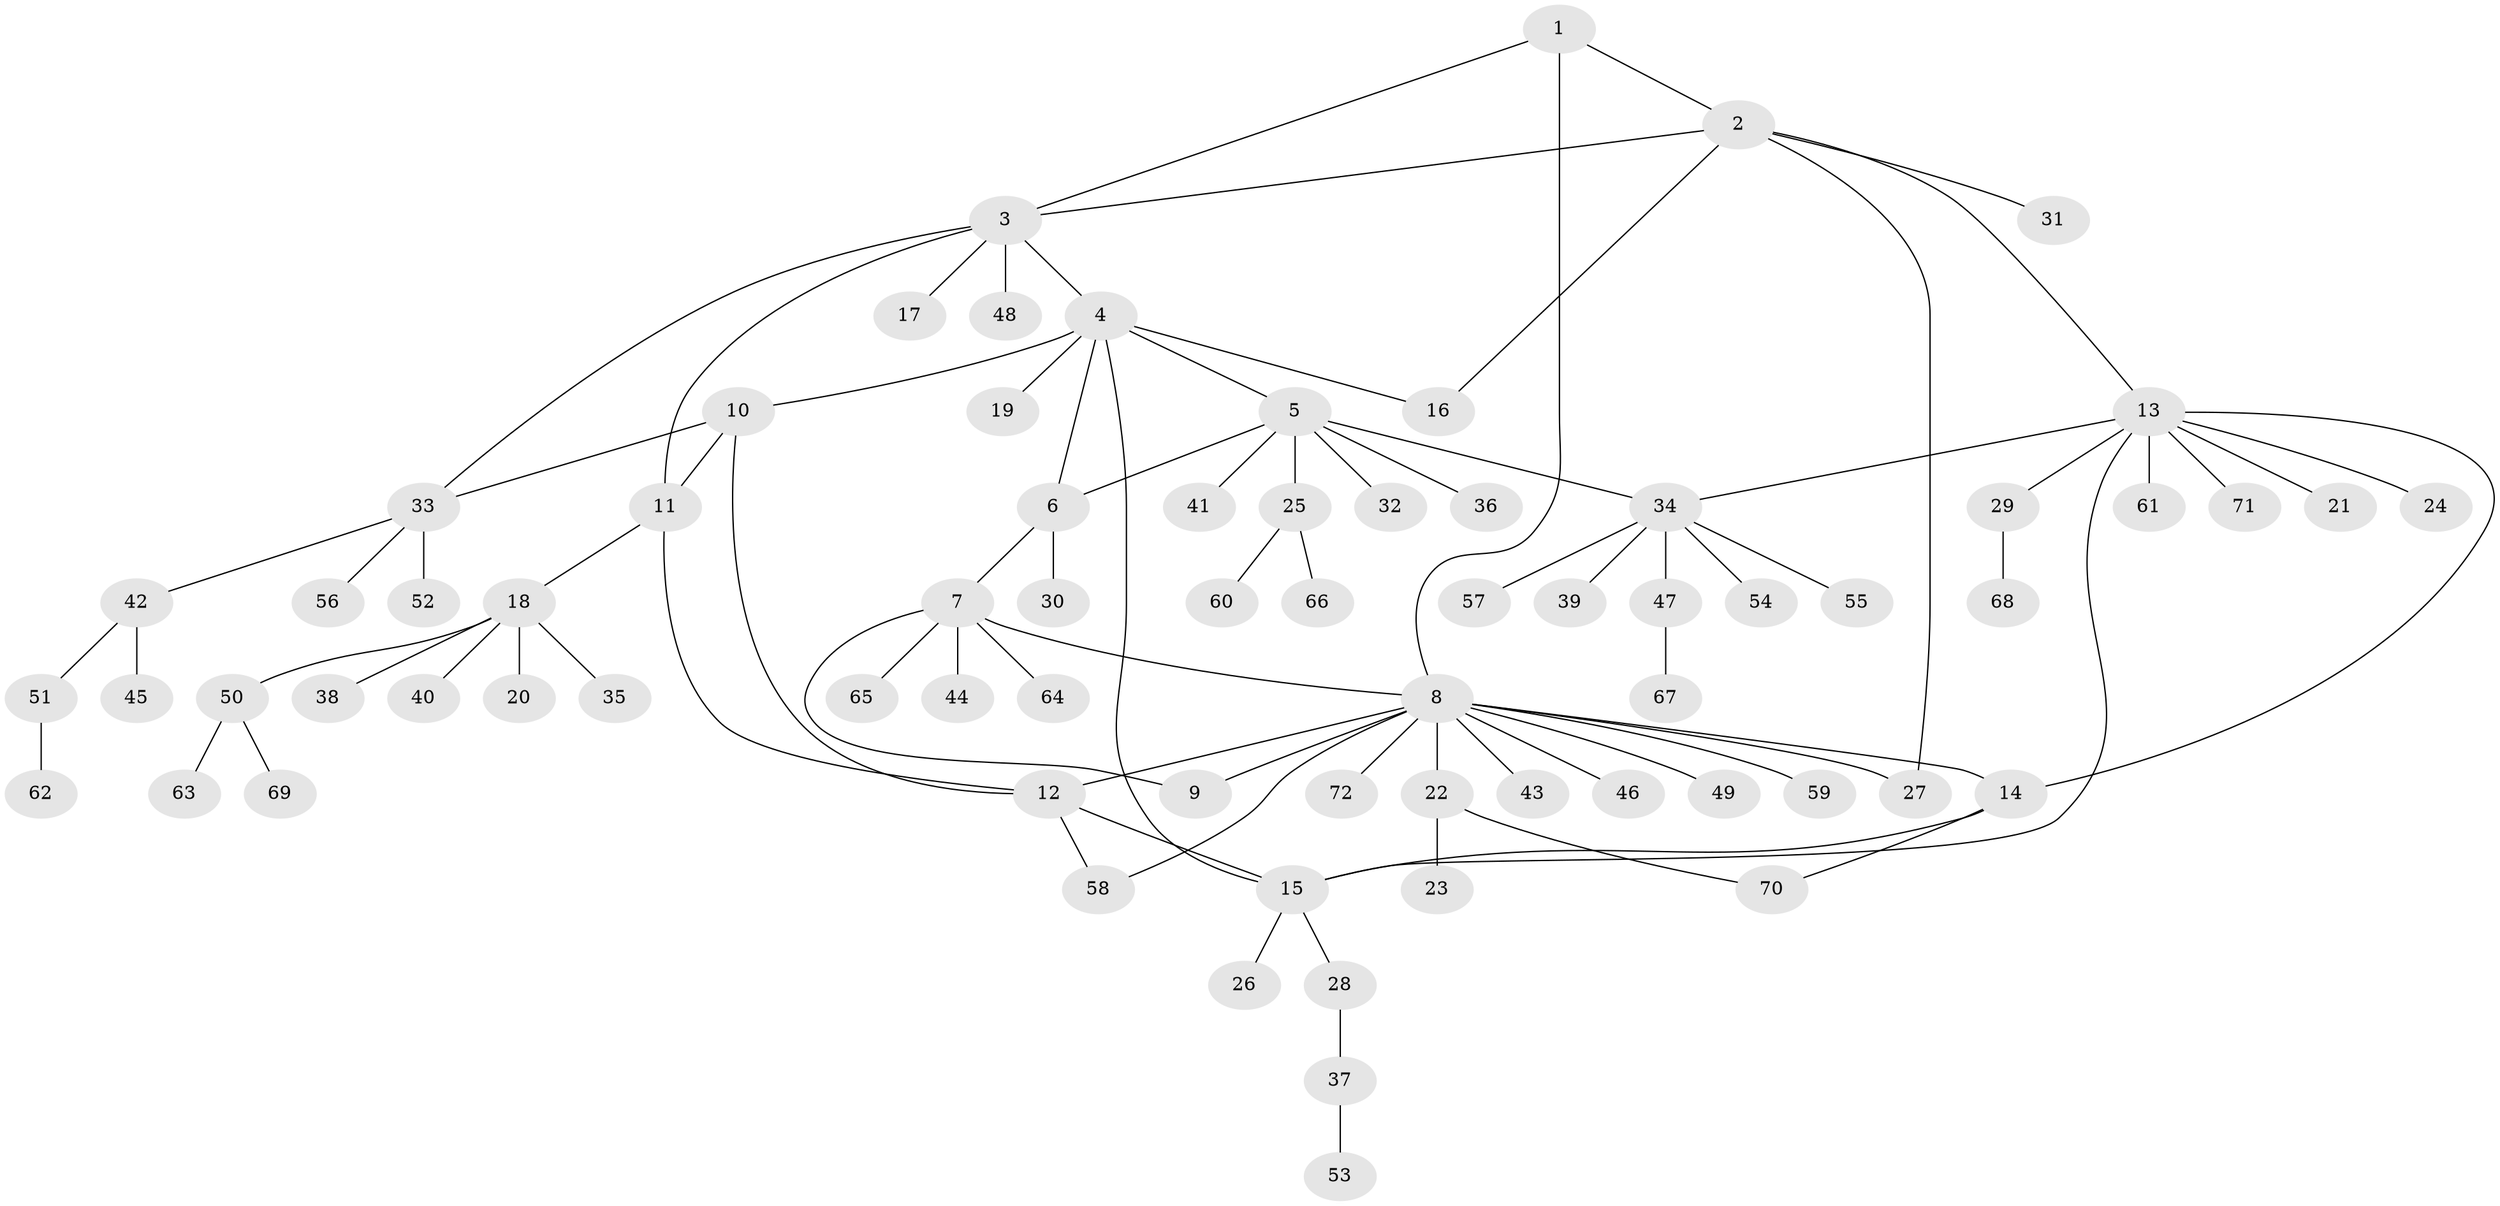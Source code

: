// Generated by graph-tools (version 1.1) at 2025/50/03/09/25 03:50:42]
// undirected, 72 vertices, 88 edges
graph export_dot {
graph [start="1"]
  node [color=gray90,style=filled];
  1;
  2;
  3;
  4;
  5;
  6;
  7;
  8;
  9;
  10;
  11;
  12;
  13;
  14;
  15;
  16;
  17;
  18;
  19;
  20;
  21;
  22;
  23;
  24;
  25;
  26;
  27;
  28;
  29;
  30;
  31;
  32;
  33;
  34;
  35;
  36;
  37;
  38;
  39;
  40;
  41;
  42;
  43;
  44;
  45;
  46;
  47;
  48;
  49;
  50;
  51;
  52;
  53;
  54;
  55;
  56;
  57;
  58;
  59;
  60;
  61;
  62;
  63;
  64;
  65;
  66;
  67;
  68;
  69;
  70;
  71;
  72;
  1 -- 2;
  1 -- 3;
  1 -- 8;
  2 -- 3;
  2 -- 13;
  2 -- 16;
  2 -- 27;
  2 -- 31;
  3 -- 4;
  3 -- 11;
  3 -- 17;
  3 -- 33;
  3 -- 48;
  4 -- 5;
  4 -- 6;
  4 -- 10;
  4 -- 15;
  4 -- 16;
  4 -- 19;
  5 -- 6;
  5 -- 25;
  5 -- 32;
  5 -- 34;
  5 -- 36;
  5 -- 41;
  6 -- 7;
  6 -- 30;
  7 -- 8;
  7 -- 9;
  7 -- 44;
  7 -- 64;
  7 -- 65;
  8 -- 9;
  8 -- 12;
  8 -- 14;
  8 -- 22;
  8 -- 27;
  8 -- 43;
  8 -- 46;
  8 -- 49;
  8 -- 58;
  8 -- 59;
  8 -- 72;
  10 -- 11;
  10 -- 12;
  10 -- 33;
  11 -- 12;
  11 -- 18;
  12 -- 15;
  12 -- 58;
  13 -- 14;
  13 -- 15;
  13 -- 21;
  13 -- 24;
  13 -- 29;
  13 -- 34;
  13 -- 61;
  13 -- 71;
  14 -- 15;
  14 -- 70;
  15 -- 26;
  15 -- 28;
  18 -- 20;
  18 -- 35;
  18 -- 38;
  18 -- 40;
  18 -- 50;
  22 -- 23;
  22 -- 70;
  25 -- 60;
  25 -- 66;
  28 -- 37;
  29 -- 68;
  33 -- 42;
  33 -- 52;
  33 -- 56;
  34 -- 39;
  34 -- 47;
  34 -- 54;
  34 -- 55;
  34 -- 57;
  37 -- 53;
  42 -- 45;
  42 -- 51;
  47 -- 67;
  50 -- 63;
  50 -- 69;
  51 -- 62;
}
